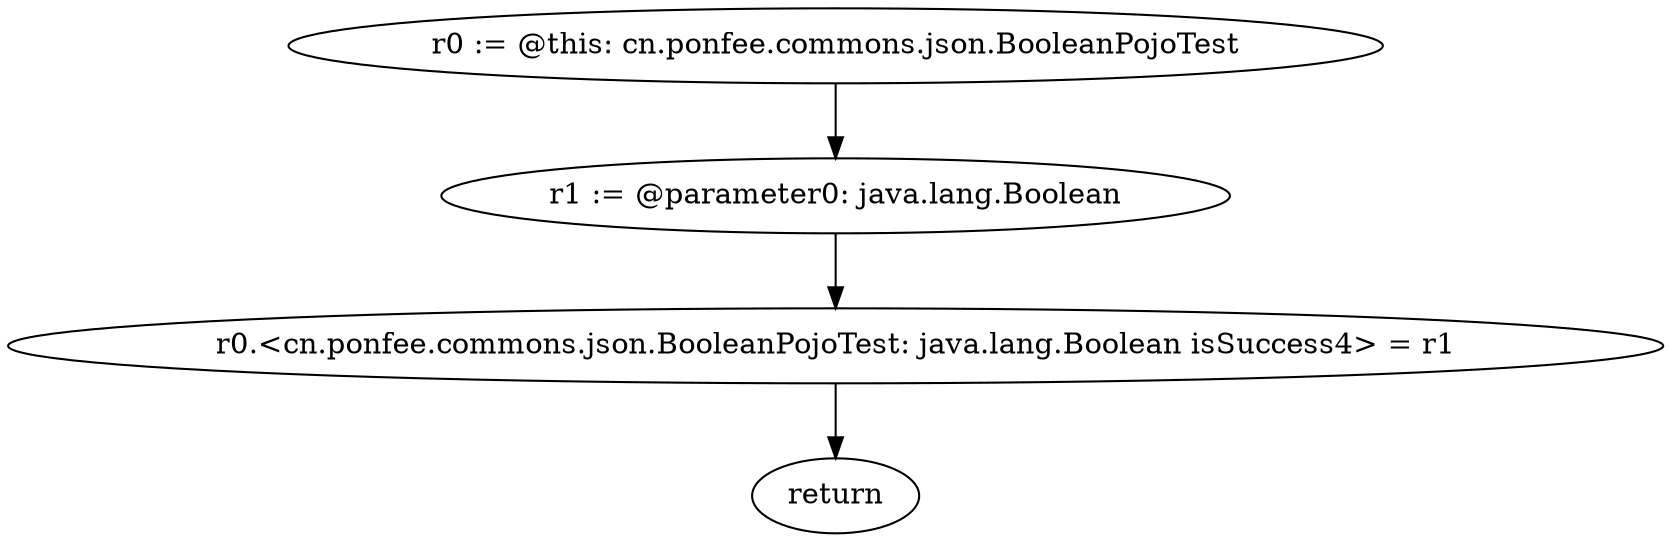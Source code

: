 digraph "unitGraph" {
    "r0 := @this: cn.ponfee.commons.json.BooleanPojoTest"
    "r1 := @parameter0: java.lang.Boolean"
    "r0.<cn.ponfee.commons.json.BooleanPojoTest: java.lang.Boolean isSuccess4> = r1"
    "return"
    "r0 := @this: cn.ponfee.commons.json.BooleanPojoTest"->"r1 := @parameter0: java.lang.Boolean";
    "r1 := @parameter0: java.lang.Boolean"->"r0.<cn.ponfee.commons.json.BooleanPojoTest: java.lang.Boolean isSuccess4> = r1";
    "r0.<cn.ponfee.commons.json.BooleanPojoTest: java.lang.Boolean isSuccess4> = r1"->"return";
}
